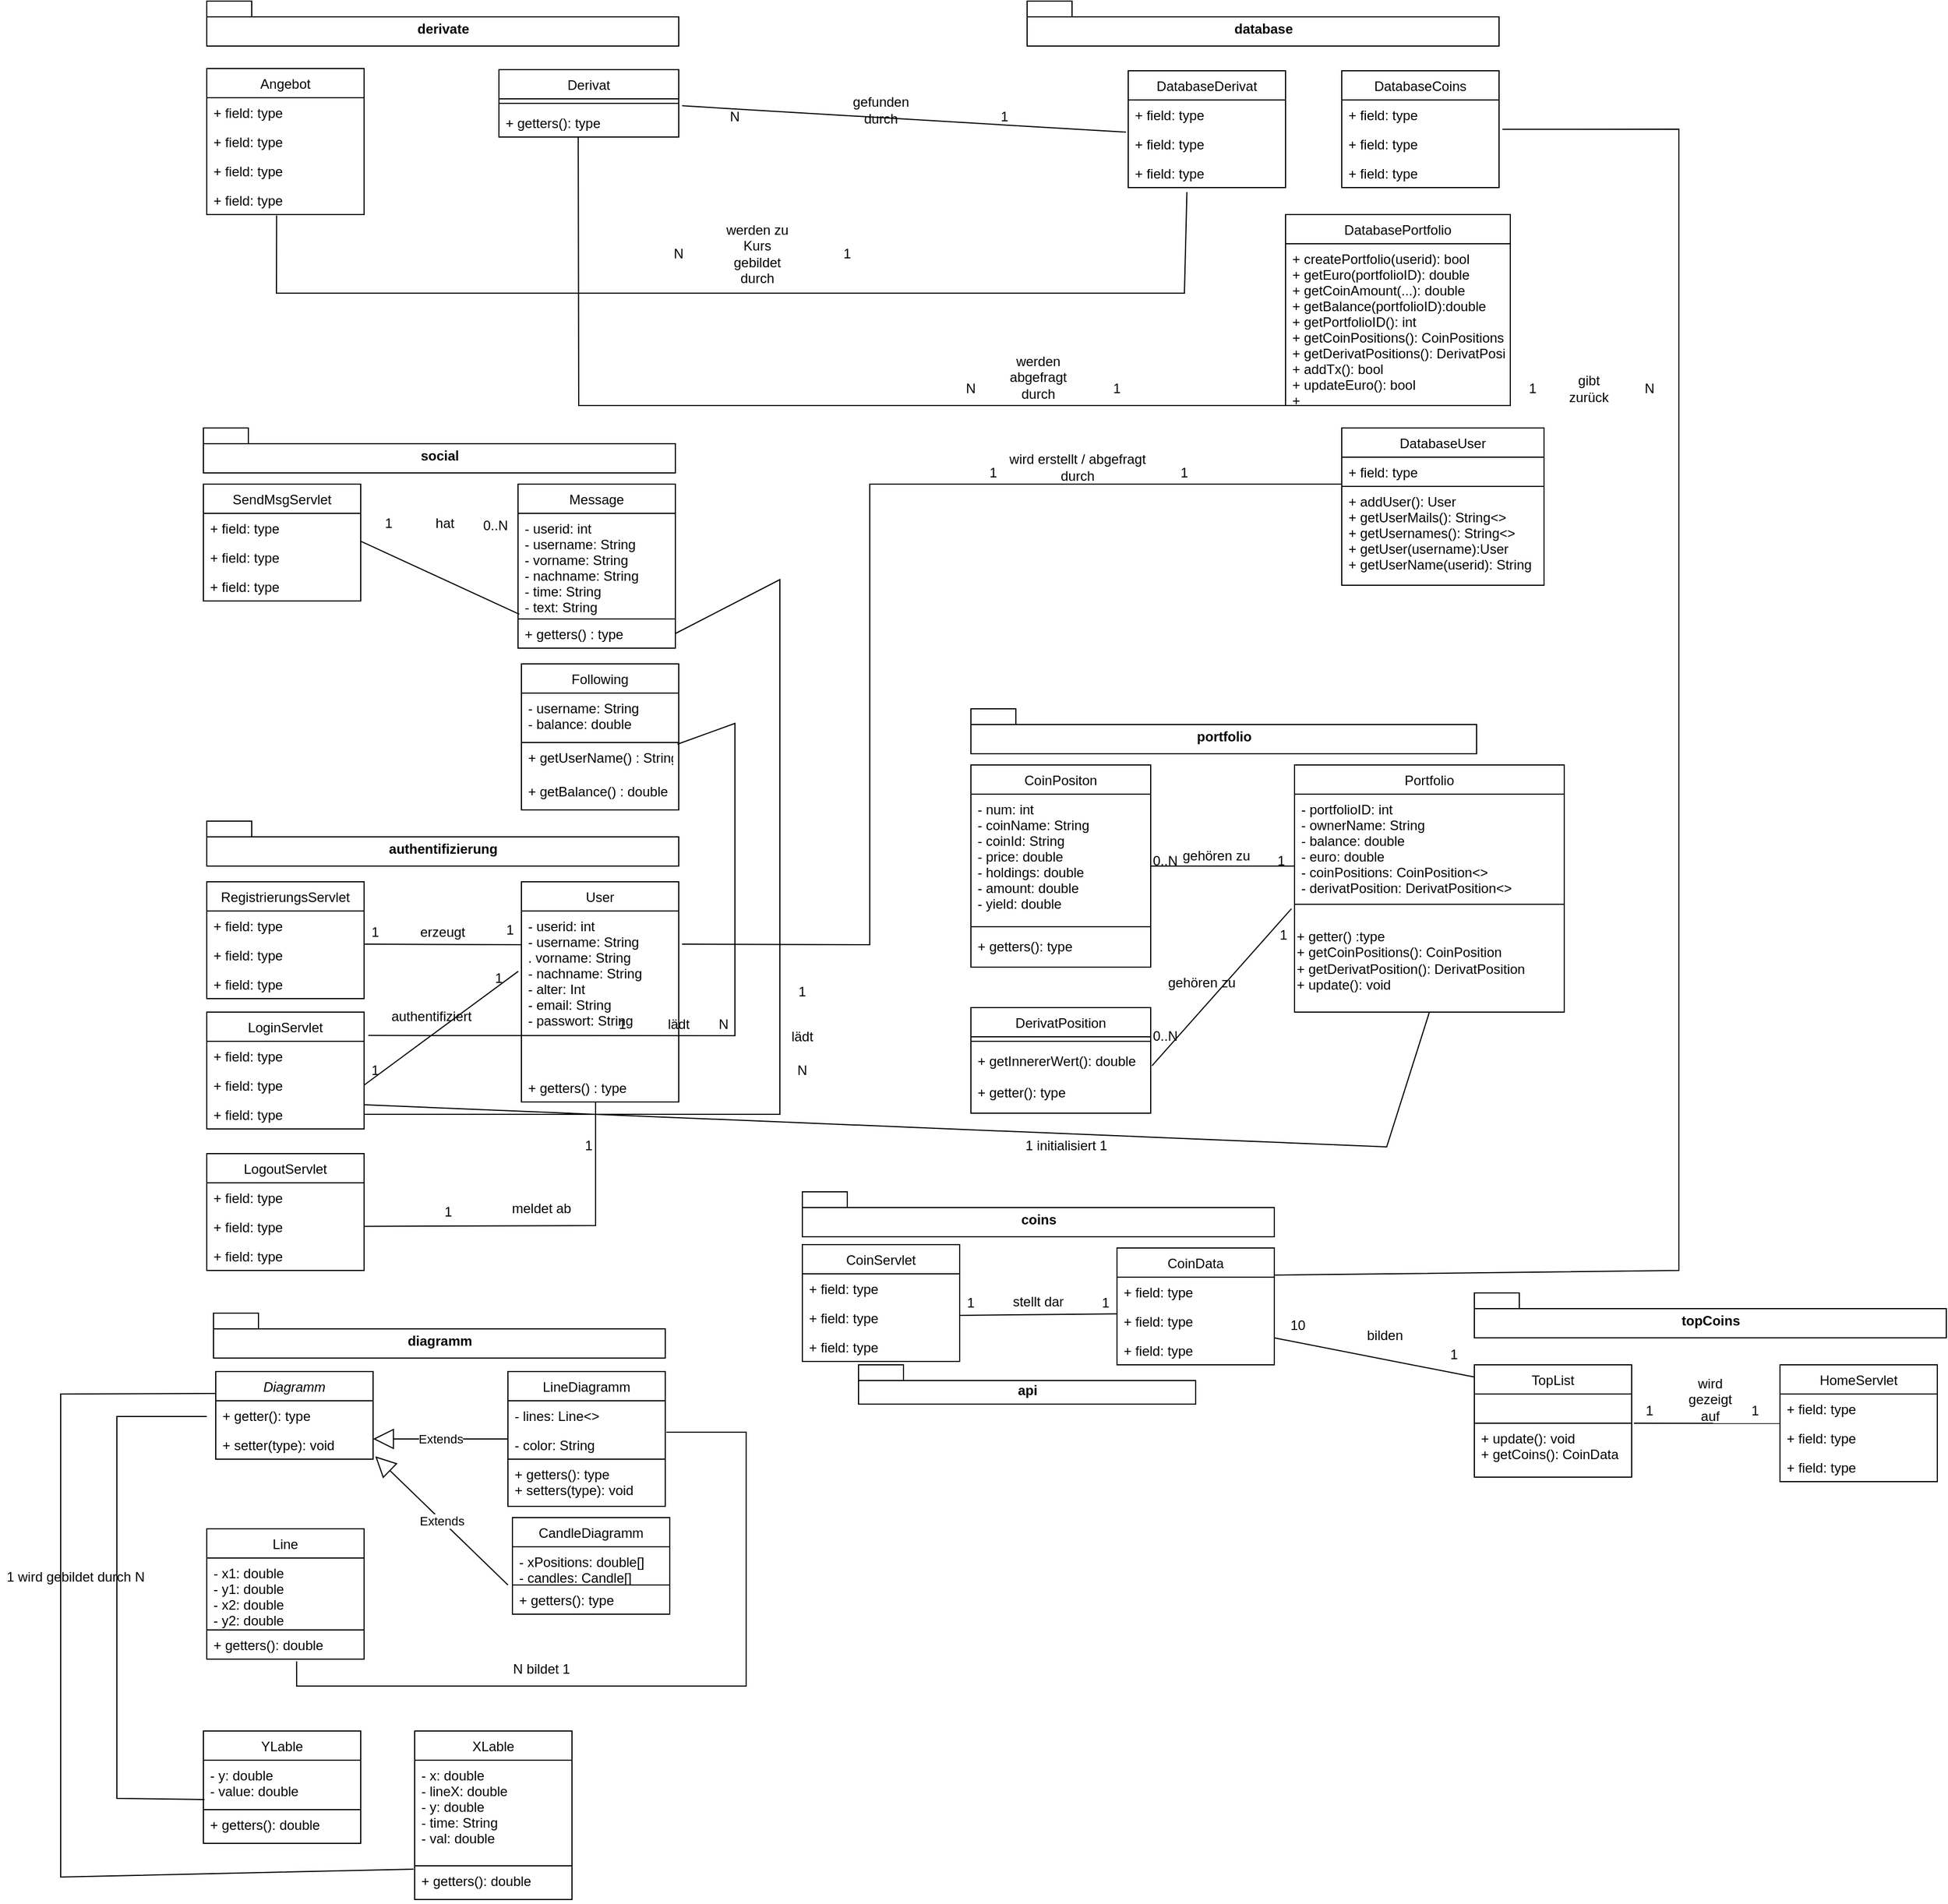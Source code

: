 <mxfile version="17.4.3" type="github">
  <diagram id="C5RBs43oDa-KdzZeNtuy" name="Page-1">
    <mxGraphModel dx="3231" dy="1889" grid="1" gridSize="10" guides="1" tooltips="1" connect="1" arrows="1" fold="1" page="1" pageScale="1" pageWidth="1169" pageHeight="827" math="0" shadow="0">
      <root>
        <mxCell id="WIyWlLk6GJQsqaUBKTNV-0" />
        <mxCell id="WIyWlLk6GJQsqaUBKTNV-1" parent="WIyWlLk6GJQsqaUBKTNV-0" />
        <mxCell id="zkfFHV4jXpPFQw0GAbJ--0" value="CoinPositon" style="swimlane;fontStyle=0;align=center;verticalAlign=top;childLayout=stackLayout;horizontal=1;startSize=26;horizontalStack=0;resizeParent=1;resizeLast=0;collapsible=1;marginBottom=0;rounded=0;shadow=0;strokeWidth=1;" parent="WIyWlLk6GJQsqaUBKTNV-1" vertex="1">
          <mxGeometry x="220" y="120" width="160" height="180" as="geometry">
            <mxRectangle x="230" y="140" width="160" height="26" as="alternateBounds" />
          </mxGeometry>
        </mxCell>
        <mxCell id="zkfFHV4jXpPFQw0GAbJ--2" value="- num: int&#xa;- coinName: String&#xa;- coinId: String&#xa;- price: double&#xa;- holdings: double&#xa;- amount: double&#xa;- yield: double&#xa;" style="text;align=left;verticalAlign=top;spacingLeft=4;spacingRight=4;overflow=hidden;rotatable=0;points=[[0,0.5],[1,0.5]];portConstraint=eastwest;rounded=0;shadow=0;html=0;" parent="zkfFHV4jXpPFQw0GAbJ--0" vertex="1">
          <mxGeometry y="26" width="160" height="114" as="geometry" />
        </mxCell>
        <mxCell id="zkfFHV4jXpPFQw0GAbJ--4" value="" style="line;html=1;strokeWidth=1;align=left;verticalAlign=middle;spacingTop=-1;spacingLeft=3;spacingRight=3;rotatable=0;labelPosition=right;points=[];portConstraint=eastwest;" parent="zkfFHV4jXpPFQw0GAbJ--0" vertex="1">
          <mxGeometry y="140" width="160" height="8" as="geometry" />
        </mxCell>
        <mxCell id="zkfFHV4jXpPFQw0GAbJ--5" value="+ getters(): type" style="text;align=left;verticalAlign=top;spacingLeft=4;spacingRight=4;overflow=hidden;rotatable=0;points=[[0,0.5],[1,0.5]];portConstraint=eastwest;" parent="zkfFHV4jXpPFQw0GAbJ--0" vertex="1">
          <mxGeometry y="148" width="160" height="22" as="geometry" />
        </mxCell>
        <mxCell id="zkfFHV4jXpPFQw0GAbJ--17" value="Portfolio" style="swimlane;fontStyle=0;align=center;verticalAlign=top;childLayout=stackLayout;horizontal=1;startSize=26;horizontalStack=0;resizeParent=1;resizeLast=0;collapsible=1;marginBottom=0;rounded=0;shadow=0;strokeWidth=1;" parent="WIyWlLk6GJQsqaUBKTNV-1" vertex="1">
          <mxGeometry x="508" y="120" width="240" height="220" as="geometry">
            <mxRectangle x="550" y="140" width="160" height="26" as="alternateBounds" />
          </mxGeometry>
        </mxCell>
        <mxCell id="zkfFHV4jXpPFQw0GAbJ--18" value="- portfolioID: int&#xa;- ownerName: String&#xa;- balance: double&#xa;- euro: double&#xa;- coinPositions: CoinPosition&lt;&gt;&#xa;- derivatPosition: DerivatPosition&lt;&gt;" style="text;align=left;verticalAlign=top;spacingLeft=4;spacingRight=4;overflow=hidden;rotatable=0;points=[[0,0.5],[1,0.5]];portConstraint=eastwest;" parent="zkfFHV4jXpPFQw0GAbJ--17" vertex="1">
          <mxGeometry y="26" width="240" height="94" as="geometry" />
        </mxCell>
        <mxCell id="zkfFHV4jXpPFQw0GAbJ--23" value="" style="line;html=1;strokeWidth=1;align=left;verticalAlign=middle;spacingTop=-1;spacingLeft=3;spacingRight=3;rotatable=0;labelPosition=right;points=[];portConstraint=eastwest;" parent="zkfFHV4jXpPFQw0GAbJ--17" vertex="1">
          <mxGeometry y="120" width="240" height="8" as="geometry" />
        </mxCell>
        <mxCell id="riOZHKqeXtfraxiCCozO-272" value="&lt;span style=&quot;&quot;&gt;+ getter() :type&lt;/span&gt;&lt;br style=&quot;padding: 0px; margin: 0px;&quot;&gt;&lt;span style=&quot;&quot;&gt;+ getCoinPositions(): CoinPosition&lt;/span&gt;&lt;br style=&quot;padding: 0px; margin: 0px;&quot;&gt;&lt;span style=&quot;&quot;&gt;+ getDerivatPosition(): DerivatPosition&lt;/span&gt;&lt;br style=&quot;padding: 0px; margin: 0px;&quot;&gt;&lt;span style=&quot;&quot;&gt;+ update(): void&lt;/span&gt;" style="text;html=1;strokeColor=none;fillColor=none;align=left;verticalAlign=middle;whiteSpace=wrap;rounded=0;" vertex="1" parent="zkfFHV4jXpPFQw0GAbJ--17">
          <mxGeometry y="128" width="240" height="92" as="geometry" />
        </mxCell>
        <mxCell id="zkfFHV4jXpPFQw0GAbJ--26" value="" style="endArrow=none;shadow=0;strokeWidth=1;rounded=0;endFill=0;edgeStyle=elbowEdgeStyle;elbow=vertical;strokeColor=default;" parent="WIyWlLk6GJQsqaUBKTNV-1" source="zkfFHV4jXpPFQw0GAbJ--0" target="zkfFHV4jXpPFQw0GAbJ--17" edge="1">
          <mxGeometry x="0.5" y="41" relative="1" as="geometry">
            <mxPoint x="380" y="192" as="sourcePoint" />
            <mxPoint x="540" y="192" as="targetPoint" />
            <mxPoint x="-40" y="32" as="offset" />
          </mxGeometry>
        </mxCell>
        <mxCell id="zkfFHV4jXpPFQw0GAbJ--27" value="0..N" style="resizable=0;align=left;verticalAlign=bottom;labelBackgroundColor=none;fontSize=12;" parent="zkfFHV4jXpPFQw0GAbJ--26" connectable="0" vertex="1">
          <mxGeometry x="-1" relative="1" as="geometry">
            <mxPoint y="4" as="offset" />
          </mxGeometry>
        </mxCell>
        <mxCell id="zkfFHV4jXpPFQw0GAbJ--28" value="1" style="resizable=0;align=right;verticalAlign=bottom;labelBackgroundColor=none;fontSize=12;" parent="zkfFHV4jXpPFQw0GAbJ--26" connectable="0" vertex="1">
          <mxGeometry x="1" relative="1" as="geometry">
            <mxPoint x="-7" y="4" as="offset" />
          </mxGeometry>
        </mxCell>
        <mxCell id="zkfFHV4jXpPFQw0GAbJ--29" value="gehören zu" style="text;html=1;resizable=0;points=[];;align=center;verticalAlign=middle;labelBackgroundColor=none;rounded=0;shadow=0;strokeWidth=1;fontSize=12;" parent="zkfFHV4jXpPFQw0GAbJ--26" vertex="1" connectable="0">
          <mxGeometry x="0.5" y="49" relative="1" as="geometry">
            <mxPoint x="-38" y="40" as="offset" />
          </mxGeometry>
        </mxCell>
        <mxCell id="riOZHKqeXtfraxiCCozO-1" value="DerivatPosition&#xa;" style="swimlane;fontStyle=0;align=center;verticalAlign=top;childLayout=stackLayout;horizontal=1;startSize=26;horizontalStack=0;resizeParent=1;resizeParentMax=0;resizeLast=0;collapsible=1;marginBottom=0;" vertex="1" parent="WIyWlLk6GJQsqaUBKTNV-1">
          <mxGeometry x="220" y="336" width="160" height="94" as="geometry" />
        </mxCell>
        <mxCell id="riOZHKqeXtfraxiCCozO-3" value="" style="line;strokeWidth=1;fillColor=none;align=left;verticalAlign=middle;spacingTop=-1;spacingLeft=3;spacingRight=3;rotatable=0;labelPosition=right;points=[];portConstraint=eastwest;" vertex="1" parent="riOZHKqeXtfraxiCCozO-1">
          <mxGeometry y="26" width="160" height="8" as="geometry" />
        </mxCell>
        <mxCell id="riOZHKqeXtfraxiCCozO-4" value="+ getInnererWert(): double&#xa;&#xa;+ getter(): type" style="text;strokeColor=none;fillColor=none;align=left;verticalAlign=top;spacingLeft=4;spacingRight=4;overflow=hidden;rotatable=0;points=[[0,0.5],[1,0.5]];portConstraint=eastwest;" vertex="1" parent="riOZHKqeXtfraxiCCozO-1">
          <mxGeometry y="34" width="160" height="60" as="geometry" />
        </mxCell>
        <mxCell id="riOZHKqeXtfraxiCCozO-6" value="gehören zu" style="text;html=1;resizable=0;points=[];;align=center;verticalAlign=middle;labelBackgroundColor=none;rounded=0;shadow=0;strokeWidth=1;fontSize=12;" vertex="1" connectable="0" parent="WIyWlLk6GJQsqaUBKTNV-1">
          <mxGeometry x="430" y="310" as="geometry">
            <mxPoint x="-5" y="4" as="offset" />
          </mxGeometry>
        </mxCell>
        <mxCell id="riOZHKqeXtfraxiCCozO-7" value="0..N" style="resizable=0;align=left;verticalAlign=bottom;labelBackgroundColor=none;fontSize=12;" connectable="0" vertex="1" parent="WIyWlLk6GJQsqaUBKTNV-1">
          <mxGeometry x="380" y="370" as="geometry" />
        </mxCell>
        <mxCell id="riOZHKqeXtfraxiCCozO-8" value="1" style="resizable=0;align=right;verticalAlign=bottom;labelBackgroundColor=none;fontSize=12;" connectable="0" vertex="1" parent="WIyWlLk6GJQsqaUBKTNV-1">
          <mxGeometry x="508.003" y="210" as="geometry">
            <mxPoint x="-5" y="70" as="offset" />
          </mxGeometry>
        </mxCell>
        <mxCell id="riOZHKqeXtfraxiCCozO-9" value="" style="endArrow=none;html=1;rounded=0;entryX=-0.017;entryY=-0.013;entryDx=0;entryDy=0;entryPerimeter=0;exitX=1.007;exitY=0.994;exitDx=0;exitDy=0;exitPerimeter=0;" edge="1" parent="WIyWlLk6GJQsqaUBKTNV-1">
          <mxGeometry width="50" height="50" relative="1" as="geometry">
            <mxPoint x="381.12" y="387.844" as="sourcePoint" />
            <mxPoint x="505.28" y="247.948" as="targetPoint" />
          </mxGeometry>
        </mxCell>
        <mxCell id="riOZHKqeXtfraxiCCozO-11" value="Diagramm" style="swimlane;fontStyle=2;childLayout=stackLayout;horizontal=1;startSize=26;fillColor=none;horizontalStack=0;resizeParent=1;resizeParentMax=0;resizeLast=0;collapsible=1;marginBottom=0;" vertex="1" parent="WIyWlLk6GJQsqaUBKTNV-1">
          <mxGeometry x="-452" y="660" width="140" height="78" as="geometry" />
        </mxCell>
        <mxCell id="riOZHKqeXtfraxiCCozO-12" value="+ getter(): type" style="text;strokeColor=none;fillColor=none;align=left;verticalAlign=top;spacingLeft=4;spacingRight=4;overflow=hidden;rotatable=0;points=[[0,0.5],[1,0.5]];portConstraint=eastwest;" vertex="1" parent="riOZHKqeXtfraxiCCozO-11">
          <mxGeometry y="26" width="140" height="26" as="geometry" />
        </mxCell>
        <mxCell id="riOZHKqeXtfraxiCCozO-13" value="+ setter(type): void" style="text;strokeColor=none;fillColor=none;align=left;verticalAlign=top;spacingLeft=4;spacingRight=4;overflow=hidden;rotatable=0;points=[[0,0.5],[1,0.5]];portConstraint=eastwest;" vertex="1" parent="riOZHKqeXtfraxiCCozO-11">
          <mxGeometry y="52" width="140" height="26" as="geometry" />
        </mxCell>
        <mxCell id="riOZHKqeXtfraxiCCozO-15" value="Extends" style="endArrow=block;endSize=16;endFill=0;html=1;rounded=0;strokeColor=default;" edge="1" parent="WIyWlLk6GJQsqaUBKTNV-1">
          <mxGeometry width="160" relative="1" as="geometry">
            <mxPoint x="-192" y="720" as="sourcePoint" />
            <mxPoint x="-312" y="720" as="targetPoint" />
          </mxGeometry>
        </mxCell>
        <mxCell id="riOZHKqeXtfraxiCCozO-16" value="LineDiagramm" style="swimlane;fontStyle=0;childLayout=stackLayout;horizontal=1;startSize=26;fillColor=none;horizontalStack=0;resizeParent=1;resizeParentMax=0;resizeLast=0;collapsible=1;marginBottom=0;" vertex="1" parent="WIyWlLk6GJQsqaUBKTNV-1">
          <mxGeometry x="-192" y="660" width="140" height="120" as="geometry" />
        </mxCell>
        <mxCell id="riOZHKqeXtfraxiCCozO-17" value="- lines: Line&lt;&gt;" style="text;strokeColor=none;fillColor=none;align=left;verticalAlign=top;spacingLeft=4;spacingRight=4;overflow=hidden;rotatable=0;points=[[0,0.5],[1,0.5]];portConstraint=eastwest;" vertex="1" parent="riOZHKqeXtfraxiCCozO-16">
          <mxGeometry y="26" width="140" height="26" as="geometry" />
        </mxCell>
        <mxCell id="riOZHKqeXtfraxiCCozO-18" value="- color: String" style="text;strokeColor=none;fillColor=none;align=left;verticalAlign=top;spacingLeft=4;spacingRight=4;overflow=hidden;rotatable=0;points=[[0,0.5],[1,0.5]];portConstraint=eastwest;" vertex="1" parent="riOZHKqeXtfraxiCCozO-16">
          <mxGeometry y="52" width="140" height="26" as="geometry" />
        </mxCell>
        <mxCell id="riOZHKqeXtfraxiCCozO-19" value="+ getters(): type&#xa;+ setters(type): void" style="text;strokeColor=default;fillColor=none;align=left;verticalAlign=top;spacingLeft=4;spacingRight=4;overflow=hidden;rotatable=0;points=[[0,0.5],[1,0.5]];portConstraint=eastwest;" vertex="1" parent="riOZHKqeXtfraxiCCozO-16">
          <mxGeometry y="78" width="140" height="42" as="geometry" />
        </mxCell>
        <mxCell id="riOZHKqeXtfraxiCCozO-24" value="CandleDiagramm" style="swimlane;fontStyle=0;childLayout=stackLayout;horizontal=1;startSize=26;fillColor=none;horizontalStack=0;resizeParent=1;resizeParentMax=0;resizeLast=0;collapsible=1;marginBottom=0;" vertex="1" parent="WIyWlLk6GJQsqaUBKTNV-1">
          <mxGeometry x="-188" y="790" width="140" height="86" as="geometry" />
        </mxCell>
        <mxCell id="riOZHKqeXtfraxiCCozO-25" value="- xPositions: double[]&#xa;- candles: Candle[]" style="text;strokeColor=none;fillColor=none;align=left;verticalAlign=top;spacingLeft=4;spacingRight=4;overflow=hidden;rotatable=0;points=[[0,0.5],[1,0.5]];portConstraint=eastwest;" vertex="1" parent="riOZHKqeXtfraxiCCozO-24">
          <mxGeometry y="26" width="140" height="34" as="geometry" />
        </mxCell>
        <mxCell id="riOZHKqeXtfraxiCCozO-26" value="+ getters(): type" style="text;strokeColor=default;fillColor=none;align=left;verticalAlign=top;spacingLeft=4;spacingRight=4;overflow=hidden;rotatable=0;points=[[0,0.5],[1,0.5]];portConstraint=eastwest;" vertex="1" parent="riOZHKqeXtfraxiCCozO-24">
          <mxGeometry y="60" width="140" height="26" as="geometry" />
        </mxCell>
        <mxCell id="riOZHKqeXtfraxiCCozO-28" value="Extends" style="endArrow=block;endSize=16;endFill=0;html=1;rounded=0;strokeColor=default;entryX=1.014;entryY=0.904;entryDx=0;entryDy=0;entryPerimeter=0;" edge="1" parent="WIyWlLk6GJQsqaUBKTNV-1" target="riOZHKqeXtfraxiCCozO-13">
          <mxGeometry width="160" relative="1" as="geometry">
            <mxPoint x="-192" y="850" as="sourcePoint" />
            <mxPoint x="-212" y="890" as="targetPoint" />
          </mxGeometry>
        </mxCell>
        <mxCell id="riOZHKqeXtfraxiCCozO-33" value="SendMsgServlet" style="swimlane;fontStyle=0;childLayout=stackLayout;horizontal=1;startSize=26;fillColor=none;horizontalStack=0;resizeParent=1;resizeParentMax=0;resizeLast=0;collapsible=1;marginBottom=0;" vertex="1" parent="WIyWlLk6GJQsqaUBKTNV-1">
          <mxGeometry x="-463" y="-130" width="140" height="104" as="geometry" />
        </mxCell>
        <mxCell id="riOZHKqeXtfraxiCCozO-34" value="+ field: type" style="text;strokeColor=none;fillColor=none;align=left;verticalAlign=top;spacingLeft=4;spacingRight=4;overflow=hidden;rotatable=0;points=[[0,0.5],[1,0.5]];portConstraint=eastwest;" vertex="1" parent="riOZHKqeXtfraxiCCozO-33">
          <mxGeometry y="26" width="140" height="26" as="geometry" />
        </mxCell>
        <mxCell id="riOZHKqeXtfraxiCCozO-35" value="+ field: type" style="text;strokeColor=none;fillColor=none;align=left;verticalAlign=top;spacingLeft=4;spacingRight=4;overflow=hidden;rotatable=0;points=[[0,0.5],[1,0.5]];portConstraint=eastwest;" vertex="1" parent="riOZHKqeXtfraxiCCozO-33">
          <mxGeometry y="52" width="140" height="26" as="geometry" />
        </mxCell>
        <mxCell id="riOZHKqeXtfraxiCCozO-36" value="+ field: type" style="text;strokeColor=none;fillColor=none;align=left;verticalAlign=top;spacingLeft=4;spacingRight=4;overflow=hidden;rotatable=0;points=[[0,0.5],[1,0.5]];portConstraint=eastwest;" vertex="1" parent="riOZHKqeXtfraxiCCozO-33">
          <mxGeometry y="78" width="140" height="26" as="geometry" />
        </mxCell>
        <mxCell id="riOZHKqeXtfraxiCCozO-37" value="Message" style="swimlane;fontStyle=0;childLayout=stackLayout;horizontal=1;startSize=26;fillColor=none;horizontalStack=0;resizeParent=1;resizeParentMax=0;resizeLast=0;collapsible=1;marginBottom=0;" vertex="1" parent="WIyWlLk6GJQsqaUBKTNV-1">
          <mxGeometry x="-183" y="-130" width="140" height="146" as="geometry" />
        </mxCell>
        <mxCell id="riOZHKqeXtfraxiCCozO-38" value="- userid: int &#xa;- username: String&#xa;- vorname: String&#xa;- nachname: String&#xa;- time: String&#xa;- text: String" style="text;strokeColor=default;fillColor=none;align=left;verticalAlign=top;spacingLeft=4;spacingRight=4;overflow=hidden;rotatable=0;points=[[0,0.5],[1,0.5]];portConstraint=eastwest;" vertex="1" parent="riOZHKqeXtfraxiCCozO-37">
          <mxGeometry y="26" width="140" height="94" as="geometry" />
        </mxCell>
        <mxCell id="riOZHKqeXtfraxiCCozO-39" value="+ getters() : type" style="text;strokeColor=none;fillColor=none;align=left;verticalAlign=top;spacingLeft=4;spacingRight=4;overflow=hidden;rotatable=0;points=[[0,0.5],[1,0.5]];portConstraint=eastwest;" vertex="1" parent="riOZHKqeXtfraxiCCozO-37">
          <mxGeometry y="120" width="140" height="26" as="geometry" />
        </mxCell>
        <mxCell id="riOZHKqeXtfraxiCCozO-41" value="" style="endArrow=none;html=1;rounded=0;strokeColor=default;entryX=0.008;entryY=0.955;entryDx=0;entryDy=0;entryPerimeter=0;exitX=1;exitY=0.955;exitDx=0;exitDy=0;exitPerimeter=0;" edge="1" parent="WIyWlLk6GJQsqaUBKTNV-1" source="riOZHKqeXtfraxiCCozO-34" target="riOZHKqeXtfraxiCCozO-38">
          <mxGeometry width="50" height="50" relative="1" as="geometry">
            <mxPoint x="-293" y="-60" as="sourcePoint" />
            <mxPoint x="-243" y="-110" as="targetPoint" />
          </mxGeometry>
        </mxCell>
        <mxCell id="riOZHKqeXtfraxiCCozO-46" value="hat" style="text;html=1;strokeColor=none;fillColor=none;align=center;verticalAlign=middle;whiteSpace=wrap;rounded=0;" vertex="1" parent="WIyWlLk6GJQsqaUBKTNV-1">
          <mxGeometry x="-263" y="-110" width="30" height="30" as="geometry" />
        </mxCell>
        <mxCell id="riOZHKqeXtfraxiCCozO-47" value="1" style="text;html=1;strokeColor=none;fillColor=none;align=center;verticalAlign=middle;whiteSpace=wrap;rounded=0;" vertex="1" parent="WIyWlLk6GJQsqaUBKTNV-1">
          <mxGeometry x="-323" y="-105" width="50" height="20" as="geometry" />
        </mxCell>
        <mxCell id="riOZHKqeXtfraxiCCozO-48" value="0..N" style="text;html=1;strokeColor=none;fillColor=none;align=center;verticalAlign=middle;whiteSpace=wrap;rounded=0;" vertex="1" parent="WIyWlLk6GJQsqaUBKTNV-1">
          <mxGeometry x="-233" y="-108" width="60" height="30" as="geometry" />
        </mxCell>
        <mxCell id="riOZHKqeXtfraxiCCozO-49" value="social&lt;br&gt;" style="shape=folder;fontStyle=1;spacingTop=10;tabWidth=40;tabHeight=14;tabPosition=left;html=1;" vertex="1" parent="WIyWlLk6GJQsqaUBKTNV-1">
          <mxGeometry x="-463" y="-180" width="420" height="40" as="geometry" />
        </mxCell>
        <mxCell id="riOZHKqeXtfraxiCCozO-50" value="topCoins" style="shape=folder;fontStyle=1;spacingTop=10;tabWidth=40;tabHeight=14;tabPosition=left;html=1;" vertex="1" parent="WIyWlLk6GJQsqaUBKTNV-1">
          <mxGeometry x="668" y="590" width="420" height="40" as="geometry" />
        </mxCell>
        <mxCell id="riOZHKqeXtfraxiCCozO-52" value="coins" style="shape=folder;fontStyle=1;spacingTop=10;tabWidth=40;tabHeight=14;tabPosition=left;html=1;" vertex="1" parent="WIyWlLk6GJQsqaUBKTNV-1">
          <mxGeometry x="70" y="500" width="420" height="40" as="geometry" />
        </mxCell>
        <mxCell id="riOZHKqeXtfraxiCCozO-53" value="CoinData" style="swimlane;fontStyle=0;childLayout=stackLayout;horizontal=1;startSize=26;fillColor=none;horizontalStack=0;resizeParent=1;resizeParentMax=0;resizeLast=0;collapsible=1;marginBottom=0;" vertex="1" parent="WIyWlLk6GJQsqaUBKTNV-1">
          <mxGeometry x="350" y="550" width="140" height="104" as="geometry" />
        </mxCell>
        <mxCell id="riOZHKqeXtfraxiCCozO-54" value="+ field: type" style="text;strokeColor=none;fillColor=none;align=left;verticalAlign=top;spacingLeft=4;spacingRight=4;overflow=hidden;rotatable=0;points=[[0,0.5],[1,0.5]];portConstraint=eastwest;" vertex="1" parent="riOZHKqeXtfraxiCCozO-53">
          <mxGeometry y="26" width="140" height="26" as="geometry" />
        </mxCell>
        <mxCell id="riOZHKqeXtfraxiCCozO-55" value="+ field: type" style="text;strokeColor=none;fillColor=none;align=left;verticalAlign=top;spacingLeft=4;spacingRight=4;overflow=hidden;rotatable=0;points=[[0,0.5],[1,0.5]];portConstraint=eastwest;" vertex="1" parent="riOZHKqeXtfraxiCCozO-53">
          <mxGeometry y="52" width="140" height="26" as="geometry" />
        </mxCell>
        <mxCell id="riOZHKqeXtfraxiCCozO-56" value="+ field: type" style="text;strokeColor=none;fillColor=none;align=left;verticalAlign=top;spacingLeft=4;spacingRight=4;overflow=hidden;rotatable=0;points=[[0,0.5],[1,0.5]];portConstraint=eastwest;" vertex="1" parent="riOZHKqeXtfraxiCCozO-53">
          <mxGeometry y="78" width="140" height="26" as="geometry" />
        </mxCell>
        <mxCell id="riOZHKqeXtfraxiCCozO-57" value="TopList" style="swimlane;fontStyle=0;childLayout=stackLayout;horizontal=1;startSize=26;fillColor=none;horizontalStack=0;resizeParent=1;resizeParentMax=0;resizeLast=0;collapsible=1;marginBottom=0;" vertex="1" parent="WIyWlLk6GJQsqaUBKTNV-1">
          <mxGeometry x="668" y="654" width="140" height="100" as="geometry" />
        </mxCell>
        <mxCell id="riOZHKqeXtfraxiCCozO-59" value="" style="text;strokeColor=default;fillColor=none;align=left;verticalAlign=top;spacingLeft=4;spacingRight=4;overflow=hidden;rotatable=0;points=[[0,0.5],[1,0.5]];portConstraint=eastwest;" vertex="1" parent="riOZHKqeXtfraxiCCozO-57">
          <mxGeometry y="26" width="140" height="26" as="geometry" />
        </mxCell>
        <mxCell id="riOZHKqeXtfraxiCCozO-60" value="+ update(): void&#xa;+ getCoins(): CoinData" style="text;strokeColor=none;fillColor=none;align=left;verticalAlign=top;spacingLeft=4;spacingRight=4;overflow=hidden;rotatable=0;points=[[0,0.5],[1,0.5]];portConstraint=eastwest;" vertex="1" parent="riOZHKqeXtfraxiCCozO-57">
          <mxGeometry y="52" width="140" height="48" as="geometry" />
        </mxCell>
        <mxCell id="riOZHKqeXtfraxiCCozO-61" value="portfolio" style="shape=folder;fontStyle=1;spacingTop=10;tabWidth=40;tabHeight=14;tabPosition=left;html=1;" vertex="1" parent="WIyWlLk6GJQsqaUBKTNV-1">
          <mxGeometry x="220" y="70" width="450" height="40" as="geometry" />
        </mxCell>
        <mxCell id="riOZHKqeXtfraxiCCozO-62" value="" style="endArrow=none;html=1;rounded=0;strokeColor=default;exitX=1;exitY=0.077;exitDx=0;exitDy=0;exitPerimeter=0;entryX=0;entryY=0.109;entryDx=0;entryDy=0;entryPerimeter=0;" edge="1" parent="WIyWlLk6GJQsqaUBKTNV-1" source="riOZHKqeXtfraxiCCozO-56" target="riOZHKqeXtfraxiCCozO-57">
          <mxGeometry width="50" height="50" relative="1" as="geometry">
            <mxPoint x="570" y="720" as="sourcePoint" />
            <mxPoint x="660" y="660" as="targetPoint" />
          </mxGeometry>
        </mxCell>
        <mxCell id="riOZHKqeXtfraxiCCozO-63" value="bilden" style="text;html=1;strokeColor=none;fillColor=none;align=center;verticalAlign=middle;whiteSpace=wrap;rounded=0;" vertex="1" parent="WIyWlLk6GJQsqaUBKTNV-1">
          <mxGeometry x="540.5" y="622" width="95" height="12" as="geometry" />
        </mxCell>
        <mxCell id="riOZHKqeXtfraxiCCozO-64" value="1" style="text;html=1;strokeColor=none;fillColor=none;align=center;verticalAlign=middle;whiteSpace=wrap;rounded=0;" vertex="1" parent="WIyWlLk6GJQsqaUBKTNV-1">
          <mxGeometry x="620" y="630" width="60" height="30" as="geometry" />
        </mxCell>
        <mxCell id="riOZHKqeXtfraxiCCozO-65" value="10" style="text;html=1;strokeColor=none;fillColor=none;align=center;verticalAlign=middle;whiteSpace=wrap;rounded=0;" vertex="1" parent="WIyWlLk6GJQsqaUBKTNV-1">
          <mxGeometry x="480.5" y="604" width="60" height="30" as="geometry" />
        </mxCell>
        <mxCell id="riOZHKqeXtfraxiCCozO-66" value="HomeServlet" style="swimlane;fontStyle=0;childLayout=stackLayout;horizontal=1;startSize=26;fillColor=none;horizontalStack=0;resizeParent=1;resizeParentMax=0;resizeLast=0;collapsible=1;marginBottom=0;" vertex="1" parent="WIyWlLk6GJQsqaUBKTNV-1">
          <mxGeometry x="940" y="654" width="140" height="104" as="geometry" />
        </mxCell>
        <mxCell id="riOZHKqeXtfraxiCCozO-67" value="+ field: type" style="text;strokeColor=none;fillColor=none;align=left;verticalAlign=top;spacingLeft=4;spacingRight=4;overflow=hidden;rotatable=0;points=[[0,0.5],[1,0.5]];portConstraint=eastwest;" vertex="1" parent="riOZHKqeXtfraxiCCozO-66">
          <mxGeometry y="26" width="140" height="26" as="geometry" />
        </mxCell>
        <mxCell id="riOZHKqeXtfraxiCCozO-68" value="+ field: type" style="text;strokeColor=none;fillColor=none;align=left;verticalAlign=top;spacingLeft=4;spacingRight=4;overflow=hidden;rotatable=0;points=[[0,0.5],[1,0.5]];portConstraint=eastwest;" vertex="1" parent="riOZHKqeXtfraxiCCozO-66">
          <mxGeometry y="52" width="140" height="26" as="geometry" />
        </mxCell>
        <mxCell id="riOZHKqeXtfraxiCCozO-69" value="+ field: type" style="text;strokeColor=none;fillColor=none;align=left;verticalAlign=top;spacingLeft=4;spacingRight=4;overflow=hidden;rotatable=0;points=[[0,0.5],[1,0.5]];portConstraint=eastwest;" vertex="1" parent="riOZHKqeXtfraxiCCozO-66">
          <mxGeometry y="78" width="140" height="26" as="geometry" />
        </mxCell>
        <mxCell id="riOZHKqeXtfraxiCCozO-70" value="" style="endArrow=none;html=1;rounded=0;strokeColor=default;entryX=0;entryY=0.006;entryDx=0;entryDy=0;entryPerimeter=0;" edge="1" parent="WIyWlLk6GJQsqaUBKTNV-1" target="riOZHKqeXtfraxiCCozO-68">
          <mxGeometry width="50" height="50" relative="1" as="geometry">
            <mxPoint x="810" y="706" as="sourcePoint" />
            <mxPoint x="870" y="690" as="targetPoint" />
          </mxGeometry>
        </mxCell>
        <mxCell id="riOZHKqeXtfraxiCCozO-71" value="1" style="text;html=1;strokeColor=none;fillColor=none;align=center;verticalAlign=middle;whiteSpace=wrap;rounded=0;" vertex="1" parent="WIyWlLk6GJQsqaUBKTNV-1">
          <mxGeometry x="888" y="680" width="60" height="30" as="geometry" />
        </mxCell>
        <mxCell id="riOZHKqeXtfraxiCCozO-72" value="1" style="text;html=1;strokeColor=none;fillColor=none;align=center;verticalAlign=middle;whiteSpace=wrap;rounded=0;" vertex="1" parent="WIyWlLk6GJQsqaUBKTNV-1">
          <mxGeometry x="800" y="680" width="48" height="30" as="geometry" />
        </mxCell>
        <mxCell id="riOZHKqeXtfraxiCCozO-73" value="wird gezeigt auf" style="text;html=1;strokeColor=none;fillColor=none;align=center;verticalAlign=middle;whiteSpace=wrap;rounded=0;" vertex="1" parent="WIyWlLk6GJQsqaUBKTNV-1">
          <mxGeometry x="848" y="670" width="60" height="30" as="geometry" />
        </mxCell>
        <mxCell id="riOZHKqeXtfraxiCCozO-74" value="CoinServlet" style="swimlane;fontStyle=0;childLayout=stackLayout;horizontal=1;startSize=26;fillColor=none;horizontalStack=0;resizeParent=1;resizeParentMax=0;resizeLast=0;collapsible=1;marginBottom=0;" vertex="1" parent="WIyWlLk6GJQsqaUBKTNV-1">
          <mxGeometry x="70" y="547" width="140" height="104" as="geometry" />
        </mxCell>
        <mxCell id="riOZHKqeXtfraxiCCozO-75" value="+ field: type" style="text;strokeColor=none;fillColor=none;align=left;verticalAlign=top;spacingLeft=4;spacingRight=4;overflow=hidden;rotatable=0;points=[[0,0.5],[1,0.5]];portConstraint=eastwest;" vertex="1" parent="riOZHKqeXtfraxiCCozO-74">
          <mxGeometry y="26" width="140" height="26" as="geometry" />
        </mxCell>
        <mxCell id="riOZHKqeXtfraxiCCozO-76" value="+ field: type" style="text;strokeColor=none;fillColor=none;align=left;verticalAlign=top;spacingLeft=4;spacingRight=4;overflow=hidden;rotatable=0;points=[[0,0.5],[1,0.5]];portConstraint=eastwest;" vertex="1" parent="riOZHKqeXtfraxiCCozO-74">
          <mxGeometry y="52" width="140" height="26" as="geometry" />
        </mxCell>
        <mxCell id="riOZHKqeXtfraxiCCozO-77" value="+ field: type" style="text;strokeColor=none;fillColor=none;align=left;verticalAlign=top;spacingLeft=4;spacingRight=4;overflow=hidden;rotatable=0;points=[[0,0.5],[1,0.5]];portConstraint=eastwest;" vertex="1" parent="riOZHKqeXtfraxiCCozO-74">
          <mxGeometry y="78" width="140" height="26" as="geometry" />
        </mxCell>
        <mxCell id="riOZHKqeXtfraxiCCozO-78" value="" style="endArrow=none;html=1;rounded=0;strokeColor=default;entryX=0.004;entryY=0.256;entryDx=0;entryDy=0;entryPerimeter=0;" edge="1" parent="WIyWlLk6GJQsqaUBKTNV-1" target="riOZHKqeXtfraxiCCozO-55">
          <mxGeometry width="50" height="50" relative="1" as="geometry">
            <mxPoint x="210" y="610" as="sourcePoint" />
            <mxPoint x="290" y="580" as="targetPoint" />
          </mxGeometry>
        </mxCell>
        <mxCell id="riOZHKqeXtfraxiCCozO-79" value="1" style="text;html=1;strokeColor=none;fillColor=none;align=center;verticalAlign=middle;whiteSpace=wrap;rounded=0;" vertex="1" parent="WIyWlLk6GJQsqaUBKTNV-1">
          <mxGeometry x="190" y="584" width="60" height="30" as="geometry" />
        </mxCell>
        <mxCell id="riOZHKqeXtfraxiCCozO-80" value="1" style="text;html=1;strokeColor=none;fillColor=none;align=center;verticalAlign=middle;whiteSpace=wrap;rounded=0;" vertex="1" parent="WIyWlLk6GJQsqaUBKTNV-1">
          <mxGeometry x="310" y="583" width="60" height="31" as="geometry" />
        </mxCell>
        <mxCell id="riOZHKqeXtfraxiCCozO-81" value="stellt dar" style="text;html=1;strokeColor=none;fillColor=none;align=center;verticalAlign=middle;whiteSpace=wrap;rounded=0;" vertex="1" parent="WIyWlLk6GJQsqaUBKTNV-1">
          <mxGeometry x="250" y="583" width="60" height="30" as="geometry" />
        </mxCell>
        <mxCell id="riOZHKqeXtfraxiCCozO-169" value="authentifizierung" style="shape=folder;fontStyle=1;spacingTop=10;tabWidth=40;tabHeight=14;tabPosition=left;html=1;" vertex="1" parent="WIyWlLk6GJQsqaUBKTNV-1">
          <mxGeometry x="-460" y="170" width="420" height="40" as="geometry" />
        </mxCell>
        <mxCell id="riOZHKqeXtfraxiCCozO-170" value="RegistrierungsServlet" style="swimlane;fontStyle=0;childLayout=stackLayout;horizontal=1;startSize=26;fillColor=none;horizontalStack=0;resizeParent=1;resizeParentMax=0;resizeLast=0;collapsible=1;marginBottom=0;" vertex="1" parent="WIyWlLk6GJQsqaUBKTNV-1">
          <mxGeometry x="-460" y="224" width="140" height="104" as="geometry" />
        </mxCell>
        <mxCell id="riOZHKqeXtfraxiCCozO-171" value="+ field: type" style="text;strokeColor=none;fillColor=none;align=left;verticalAlign=top;spacingLeft=4;spacingRight=4;overflow=hidden;rotatable=0;points=[[0,0.5],[1,0.5]];portConstraint=eastwest;" vertex="1" parent="riOZHKqeXtfraxiCCozO-170">
          <mxGeometry y="26" width="140" height="26" as="geometry" />
        </mxCell>
        <mxCell id="riOZHKqeXtfraxiCCozO-172" value="+ field: type" style="text;strokeColor=none;fillColor=none;align=left;verticalAlign=top;spacingLeft=4;spacingRight=4;overflow=hidden;rotatable=0;points=[[0,0.5],[1,0.5]];portConstraint=eastwest;" vertex="1" parent="riOZHKqeXtfraxiCCozO-170">
          <mxGeometry y="52" width="140" height="26" as="geometry" />
        </mxCell>
        <mxCell id="riOZHKqeXtfraxiCCozO-173" value="+ field: type" style="text;strokeColor=none;fillColor=none;align=left;verticalAlign=top;spacingLeft=4;spacingRight=4;overflow=hidden;rotatable=0;points=[[0,0.5],[1,0.5]];portConstraint=eastwest;" vertex="1" parent="riOZHKqeXtfraxiCCozO-170">
          <mxGeometry y="78" width="140" height="26" as="geometry" />
        </mxCell>
        <mxCell id="riOZHKqeXtfraxiCCozO-174" value="User" style="swimlane;fontStyle=0;childLayout=stackLayout;horizontal=1;startSize=26;fillColor=none;horizontalStack=0;resizeParent=1;resizeParentMax=0;resizeLast=0;collapsible=1;marginBottom=0;" vertex="1" parent="WIyWlLk6GJQsqaUBKTNV-1">
          <mxGeometry x="-180" y="224" width="140" height="196" as="geometry" />
        </mxCell>
        <mxCell id="riOZHKqeXtfraxiCCozO-175" value="- userid: int&#xa;- username: String&#xa;. vorname: String&#xa;- nachname: String&#xa;- alter: Int&#xa;- email: String&#xa;- passwort: String" style="text;strokeColor=none;fillColor=none;align=left;verticalAlign=top;spacingLeft=4;spacingRight=4;overflow=hidden;rotatable=0;points=[[0,0.5],[1,0.5]];portConstraint=eastwest;" vertex="1" parent="riOZHKqeXtfraxiCCozO-174">
          <mxGeometry y="26" width="140" height="144" as="geometry" />
        </mxCell>
        <mxCell id="riOZHKqeXtfraxiCCozO-291" value="+ getters() : type" style="text;strokeColor=none;fillColor=none;align=left;verticalAlign=top;spacingLeft=4;spacingRight=4;overflow=hidden;rotatable=0;points=[[0,0.5],[1,0.5]];portConstraint=eastwest;" vertex="1" parent="riOZHKqeXtfraxiCCozO-174">
          <mxGeometry y="170" width="140" height="26" as="geometry" />
        </mxCell>
        <mxCell id="riOZHKqeXtfraxiCCozO-178" value="" style="endArrow=none;html=1;rounded=0;strokeColor=default;exitX=1.004;exitY=0.135;exitDx=0;exitDy=0;exitPerimeter=0;" edge="1" parent="WIyWlLk6GJQsqaUBKTNV-1" source="riOZHKqeXtfraxiCCozO-172">
          <mxGeometry width="50" height="50" relative="1" as="geometry">
            <mxPoint x="-280" y="320" as="sourcePoint" />
            <mxPoint x="-180" y="280" as="targetPoint" />
          </mxGeometry>
        </mxCell>
        <mxCell id="riOZHKqeXtfraxiCCozO-179" value="erzeugt" style="text;html=1;strokeColor=none;fillColor=none;align=center;verticalAlign=middle;whiteSpace=wrap;rounded=0;" vertex="1" parent="WIyWlLk6GJQsqaUBKTNV-1">
          <mxGeometry x="-280" y="254" width="60" height="30" as="geometry" />
        </mxCell>
        <mxCell id="riOZHKqeXtfraxiCCozO-180" value="1" style="text;html=1;strokeColor=none;fillColor=none;align=center;verticalAlign=middle;whiteSpace=wrap;rounded=0;" vertex="1" parent="WIyWlLk6GJQsqaUBKTNV-1">
          <mxGeometry x="-340" y="261" width="60" height="16" as="geometry" />
        </mxCell>
        <mxCell id="riOZHKqeXtfraxiCCozO-183" value="1" style="text;html=1;strokeColor=none;fillColor=none;align=center;verticalAlign=middle;whiteSpace=wrap;rounded=0;" vertex="1" parent="WIyWlLk6GJQsqaUBKTNV-1">
          <mxGeometry x="-220" y="254" width="60" height="26" as="geometry" />
        </mxCell>
        <mxCell id="riOZHKqeXtfraxiCCozO-184" value="LoginServlet" style="swimlane;fontStyle=0;childLayout=stackLayout;horizontal=1;startSize=26;fillColor=none;horizontalStack=0;resizeParent=1;resizeParentMax=0;resizeLast=0;collapsible=1;marginBottom=0;" vertex="1" parent="WIyWlLk6GJQsqaUBKTNV-1">
          <mxGeometry x="-460" y="340" width="140" height="104" as="geometry" />
        </mxCell>
        <mxCell id="riOZHKqeXtfraxiCCozO-185" value="+ field: type" style="text;strokeColor=none;fillColor=none;align=left;verticalAlign=top;spacingLeft=4;spacingRight=4;overflow=hidden;rotatable=0;points=[[0,0.5],[1,0.5]];portConstraint=eastwest;" vertex="1" parent="riOZHKqeXtfraxiCCozO-184">
          <mxGeometry y="26" width="140" height="26" as="geometry" />
        </mxCell>
        <mxCell id="riOZHKqeXtfraxiCCozO-186" value="+ field: type" style="text;strokeColor=none;fillColor=none;align=left;verticalAlign=top;spacingLeft=4;spacingRight=4;overflow=hidden;rotatable=0;points=[[0,0.5],[1,0.5]];portConstraint=eastwest;" vertex="1" parent="riOZHKqeXtfraxiCCozO-184">
          <mxGeometry y="52" width="140" height="26" as="geometry" />
        </mxCell>
        <mxCell id="riOZHKqeXtfraxiCCozO-187" value="+ field: type" style="text;strokeColor=none;fillColor=none;align=left;verticalAlign=top;spacingLeft=4;spacingRight=4;overflow=hidden;rotatable=0;points=[[0,0.5],[1,0.5]];portConstraint=eastwest;" vertex="1" parent="riOZHKqeXtfraxiCCozO-184">
          <mxGeometry y="78" width="140" height="26" as="geometry" />
        </mxCell>
        <mxCell id="riOZHKqeXtfraxiCCozO-190" value="" style="endArrow=none;html=1;rounded=0;strokeColor=default;entryX=-0.02;entryY=1.064;entryDx=0;entryDy=0;entryPerimeter=0;exitX=1;exitY=0.5;exitDx=0;exitDy=0;" edge="1" parent="WIyWlLk6GJQsqaUBKTNV-1" source="riOZHKqeXtfraxiCCozO-186">
          <mxGeometry width="50" height="50" relative="1" as="geometry">
            <mxPoint x="-250" y="430" as="sourcePoint" />
            <mxPoint x="-182.8" y="303.664" as="targetPoint" />
          </mxGeometry>
        </mxCell>
        <mxCell id="riOZHKqeXtfraxiCCozO-191" value="authentifiziert" style="text;html=1;strokeColor=none;fillColor=none;align=center;verticalAlign=middle;whiteSpace=wrap;rounded=0;" vertex="1" parent="WIyWlLk6GJQsqaUBKTNV-1">
          <mxGeometry x="-290" y="328" width="60" height="32" as="geometry" />
        </mxCell>
        <mxCell id="riOZHKqeXtfraxiCCozO-192" value="1" style="text;html=1;strokeColor=none;fillColor=none;align=center;verticalAlign=middle;whiteSpace=wrap;rounded=0;" vertex="1" parent="WIyWlLk6GJQsqaUBKTNV-1">
          <mxGeometry x="-340" y="377" width="60" height="30" as="geometry" />
        </mxCell>
        <mxCell id="riOZHKqeXtfraxiCCozO-193" value="1" style="text;html=1;strokeColor=none;fillColor=none;align=center;verticalAlign=middle;whiteSpace=wrap;rounded=0;" vertex="1" parent="WIyWlLk6GJQsqaUBKTNV-1">
          <mxGeometry x="-230" y="295" width="60" height="30" as="geometry" />
        </mxCell>
        <mxCell id="riOZHKqeXtfraxiCCozO-194" value="" style="endArrow=none;html=1;rounded=0;strokeColor=default;exitX=1;exitY=0.5;exitDx=0;exitDy=0;entryX=1;entryY=0.5;entryDx=0;entryDy=0;" edge="1" parent="WIyWlLk6GJQsqaUBKTNV-1" source="riOZHKqeXtfraxiCCozO-39" target="riOZHKqeXtfraxiCCozO-187">
          <mxGeometry width="50" height="50" relative="1" as="geometry">
            <mxPoint x="50" y="160" as="sourcePoint" />
            <mxPoint x="30" y="340" as="targetPoint" />
            <Array as="points">
              <mxPoint x="50" y="-45" />
              <mxPoint x="50" y="431" />
            </Array>
          </mxGeometry>
        </mxCell>
        <mxCell id="riOZHKqeXtfraxiCCozO-195" value="lädt" style="text;html=1;strokeColor=none;fillColor=none;align=center;verticalAlign=middle;whiteSpace=wrap;rounded=0;" vertex="1" parent="WIyWlLk6GJQsqaUBKTNV-1">
          <mxGeometry x="40" y="347" width="60" height="30" as="geometry" />
        </mxCell>
        <mxCell id="riOZHKqeXtfraxiCCozO-196" value="1" style="text;html=1;strokeColor=none;fillColor=none;align=center;verticalAlign=middle;whiteSpace=wrap;rounded=0;" vertex="1" parent="WIyWlLk6GJQsqaUBKTNV-1">
          <mxGeometry x="40" y="307" width="60" height="30" as="geometry" />
        </mxCell>
        <mxCell id="riOZHKqeXtfraxiCCozO-197" value="N" style="text;html=1;strokeColor=none;fillColor=none;align=center;verticalAlign=middle;whiteSpace=wrap;rounded=0;" vertex="1" parent="WIyWlLk6GJQsqaUBKTNV-1">
          <mxGeometry x="40" y="377" width="60" height="30" as="geometry" />
        </mxCell>
        <mxCell id="riOZHKqeXtfraxiCCozO-198" value="Following" style="swimlane;fontStyle=0;childLayout=stackLayout;horizontal=1;startSize=26;fillColor=none;horizontalStack=0;resizeParent=1;resizeParentMax=0;resizeLast=0;collapsible=1;marginBottom=0;" vertex="1" parent="WIyWlLk6GJQsqaUBKTNV-1">
          <mxGeometry x="-180" y="30" width="140" height="130" as="geometry" />
        </mxCell>
        <mxCell id="riOZHKqeXtfraxiCCozO-199" value="- username: String&#xa;- balance: double" style="text;strokeColor=default;fillColor=none;align=left;verticalAlign=top;spacingLeft=4;spacingRight=4;overflow=hidden;rotatable=0;points=[[0,0.5],[1,0.5]];portConstraint=eastwest;" vertex="1" parent="riOZHKqeXtfraxiCCozO-198">
          <mxGeometry y="26" width="140" height="44" as="geometry" />
        </mxCell>
        <mxCell id="riOZHKqeXtfraxiCCozO-200" value="+ getUserName() : String" style="text;strokeColor=none;fillColor=none;align=left;verticalAlign=top;spacingLeft=4;spacingRight=4;overflow=hidden;rotatable=0;points=[[0,0.5],[1,0.5]];portConstraint=eastwest;" vertex="1" parent="riOZHKqeXtfraxiCCozO-198">
          <mxGeometry y="70" width="140" height="30" as="geometry" />
        </mxCell>
        <mxCell id="riOZHKqeXtfraxiCCozO-201" value="+ getBalance() : double" style="text;strokeColor=none;fillColor=none;align=left;verticalAlign=top;spacingLeft=4;spacingRight=4;overflow=hidden;rotatable=0;points=[[0,0.5],[1,0.5]];portConstraint=eastwest;" vertex="1" parent="riOZHKqeXtfraxiCCozO-198">
          <mxGeometry y="100" width="140" height="30" as="geometry" />
        </mxCell>
        <mxCell id="riOZHKqeXtfraxiCCozO-202" value="" style="endArrow=none;html=1;rounded=0;strokeColor=default;exitX=0.992;exitY=0.051;exitDx=0;exitDy=0;exitPerimeter=0;entryX=1.027;entryY=0.2;entryDx=0;entryDy=0;entryPerimeter=0;" edge="1" parent="WIyWlLk6GJQsqaUBKTNV-1" source="riOZHKqeXtfraxiCCozO-200" target="riOZHKqeXtfraxiCCozO-184">
          <mxGeometry width="50" height="50" relative="1" as="geometry">
            <mxPoint x="-40" y="110" as="sourcePoint" />
            <mxPoint x="10" y="290" as="targetPoint" />
            <Array as="points">
              <mxPoint x="10" y="83" />
              <mxPoint x="10" y="361" />
            </Array>
          </mxGeometry>
        </mxCell>
        <mxCell id="riOZHKqeXtfraxiCCozO-203" value="lädt" style="text;html=1;strokeColor=none;fillColor=none;align=center;verticalAlign=middle;whiteSpace=wrap;rounded=0;" vertex="1" parent="WIyWlLk6GJQsqaUBKTNV-1">
          <mxGeometry x="-70" y="336" width="60" height="30" as="geometry" />
        </mxCell>
        <mxCell id="riOZHKqeXtfraxiCCozO-204" value="1" style="text;html=1;strokeColor=none;fillColor=none;align=center;verticalAlign=middle;whiteSpace=wrap;rounded=0;" vertex="1" parent="WIyWlLk6GJQsqaUBKTNV-1">
          <mxGeometry x="-120" y="336" width="60" height="30" as="geometry" />
        </mxCell>
        <mxCell id="riOZHKqeXtfraxiCCozO-205" value="N" style="text;html=1;strokeColor=none;fillColor=none;align=center;verticalAlign=middle;whiteSpace=wrap;rounded=0;" vertex="1" parent="WIyWlLk6GJQsqaUBKTNV-1">
          <mxGeometry x="-30" y="336" width="60" height="30" as="geometry" />
        </mxCell>
        <mxCell id="riOZHKqeXtfraxiCCozO-206" value="LogoutServlet" style="swimlane;fontStyle=0;childLayout=stackLayout;horizontal=1;startSize=26;fillColor=none;horizontalStack=0;resizeParent=1;resizeParentMax=0;resizeLast=0;collapsible=1;marginBottom=0;" vertex="1" parent="WIyWlLk6GJQsqaUBKTNV-1">
          <mxGeometry x="-460" y="466" width="140" height="104" as="geometry" />
        </mxCell>
        <mxCell id="riOZHKqeXtfraxiCCozO-207" value="+ field: type" style="text;strokeColor=none;fillColor=none;align=left;verticalAlign=top;spacingLeft=4;spacingRight=4;overflow=hidden;rotatable=0;points=[[0,0.5],[1,0.5]];portConstraint=eastwest;" vertex="1" parent="riOZHKqeXtfraxiCCozO-206">
          <mxGeometry y="26" width="140" height="26" as="geometry" />
        </mxCell>
        <mxCell id="riOZHKqeXtfraxiCCozO-208" value="+ field: type" style="text;strokeColor=none;fillColor=none;align=left;verticalAlign=top;spacingLeft=4;spacingRight=4;overflow=hidden;rotatable=0;points=[[0,0.5],[1,0.5]];portConstraint=eastwest;" vertex="1" parent="riOZHKqeXtfraxiCCozO-206">
          <mxGeometry y="52" width="140" height="26" as="geometry" />
        </mxCell>
        <mxCell id="riOZHKqeXtfraxiCCozO-209" value="+ field: type" style="text;strokeColor=none;fillColor=none;align=left;verticalAlign=top;spacingLeft=4;spacingRight=4;overflow=hidden;rotatable=0;points=[[0,0.5],[1,0.5]];portConstraint=eastwest;" vertex="1" parent="riOZHKqeXtfraxiCCozO-206">
          <mxGeometry y="78" width="140" height="26" as="geometry" />
        </mxCell>
        <mxCell id="riOZHKqeXtfraxiCCozO-210" value="" style="endArrow=none;html=1;rounded=0;strokeColor=default;" edge="1" parent="WIyWlLk6GJQsqaUBKTNV-1" source="riOZHKqeXtfraxiCCozO-208">
          <mxGeometry width="50" height="50" relative="1" as="geometry">
            <mxPoint x="-290" y="560" as="sourcePoint" />
            <mxPoint x="-114" y="420" as="targetPoint" />
            <Array as="points">
              <mxPoint x="-114" y="530" />
            </Array>
          </mxGeometry>
        </mxCell>
        <mxCell id="riOZHKqeXtfraxiCCozO-211" value="1" style="text;html=1;strokeColor=none;fillColor=none;align=center;verticalAlign=middle;whiteSpace=wrap;rounded=0;" vertex="1" parent="WIyWlLk6GJQsqaUBKTNV-1">
          <mxGeometry x="-275" y="503" width="60" height="30" as="geometry" />
        </mxCell>
        <mxCell id="riOZHKqeXtfraxiCCozO-212" value="1" style="text;html=1;strokeColor=none;fillColor=none;align=center;verticalAlign=middle;whiteSpace=wrap;rounded=0;" vertex="1" parent="WIyWlLk6GJQsqaUBKTNV-1">
          <mxGeometry x="-150" y="444" width="60" height="30" as="geometry" />
        </mxCell>
        <mxCell id="riOZHKqeXtfraxiCCozO-213" value="meldet ab" style="text;html=1;strokeColor=none;fillColor=none;align=center;verticalAlign=middle;whiteSpace=wrap;rounded=0;" vertex="1" parent="WIyWlLk6GJQsqaUBKTNV-1">
          <mxGeometry x="-192" y="500" width="60" height="30" as="geometry" />
        </mxCell>
        <mxCell id="riOZHKqeXtfraxiCCozO-214" value="" style="endArrow=none;html=1;rounded=0;strokeColor=default;exitX=1.004;exitY=0.173;exitDx=0;exitDy=0;exitPerimeter=0;entryX=0.5;entryY=1;entryDx=0;entryDy=0;" edge="1" parent="WIyWlLk6GJQsqaUBKTNV-1" source="riOZHKqeXtfraxiCCozO-187" target="zkfFHV4jXpPFQw0GAbJ--17">
          <mxGeometry width="50" height="50" relative="1" as="geometry">
            <mxPoint x="-250" y="450" as="sourcePoint" />
            <mxPoint x="588.133" y="278" as="targetPoint" />
            <Array as="points">
              <mxPoint x="590" y="460" />
            </Array>
          </mxGeometry>
        </mxCell>
        <mxCell id="riOZHKqeXtfraxiCCozO-215" value="1 initialisiert 1" style="text;html=1;strokeColor=none;fillColor=none;align=center;verticalAlign=middle;whiteSpace=wrap;rounded=0;" vertex="1" parent="WIyWlLk6GJQsqaUBKTNV-1">
          <mxGeometry x="250" y="444" width="110" height="30" as="geometry" />
        </mxCell>
        <mxCell id="riOZHKqeXtfraxiCCozO-217" value="diagramm" style="shape=folder;fontStyle=1;spacingTop=10;tabWidth=40;tabHeight=14;tabPosition=left;html=1;" vertex="1" parent="WIyWlLk6GJQsqaUBKTNV-1">
          <mxGeometry x="-454" y="608" width="402" height="40" as="geometry" />
        </mxCell>
        <mxCell id="riOZHKqeXtfraxiCCozO-218" value="derivate" style="shape=folder;fontStyle=1;spacingTop=10;tabWidth=40;tabHeight=14;tabPosition=left;html=1;" vertex="1" parent="WIyWlLk6GJQsqaUBKTNV-1">
          <mxGeometry x="-460" y="-560" width="420" height="40" as="geometry" />
        </mxCell>
        <mxCell id="riOZHKqeXtfraxiCCozO-219" value="Angebot" style="swimlane;fontStyle=0;childLayout=stackLayout;horizontal=1;startSize=26;fillColor=none;horizontalStack=0;resizeParent=1;resizeParentMax=0;resizeLast=0;collapsible=1;marginBottom=0;" vertex="1" parent="WIyWlLk6GJQsqaUBKTNV-1">
          <mxGeometry x="-460" y="-500" width="140" height="130" as="geometry" />
        </mxCell>
        <mxCell id="riOZHKqeXtfraxiCCozO-220" value="+ field: type" style="text;strokeColor=none;fillColor=none;align=left;verticalAlign=top;spacingLeft=4;spacingRight=4;overflow=hidden;rotatable=0;points=[[0,0.5],[1,0.5]];portConstraint=eastwest;" vertex="1" parent="riOZHKqeXtfraxiCCozO-219">
          <mxGeometry y="26" width="140" height="26" as="geometry" />
        </mxCell>
        <mxCell id="riOZHKqeXtfraxiCCozO-221" value="+ field: type" style="text;strokeColor=none;fillColor=none;align=left;verticalAlign=top;spacingLeft=4;spacingRight=4;overflow=hidden;rotatable=0;points=[[0,0.5],[1,0.5]];portConstraint=eastwest;" vertex="1" parent="riOZHKqeXtfraxiCCozO-219">
          <mxGeometry y="52" width="140" height="26" as="geometry" />
        </mxCell>
        <mxCell id="riOZHKqeXtfraxiCCozO-223" value="+ field: type" style="text;strokeColor=none;fillColor=none;align=left;verticalAlign=top;spacingLeft=4;spacingRight=4;overflow=hidden;rotatable=0;points=[[0,0.5],[1,0.5]];portConstraint=eastwest;" vertex="1" parent="riOZHKqeXtfraxiCCozO-219">
          <mxGeometry y="78" width="140" height="26" as="geometry" />
        </mxCell>
        <mxCell id="riOZHKqeXtfraxiCCozO-222" value="+ field: type" style="text;strokeColor=none;fillColor=none;align=left;verticalAlign=top;spacingLeft=4;spacingRight=4;overflow=hidden;rotatable=0;points=[[0,0.5],[1,0.5]];portConstraint=eastwest;" vertex="1" parent="riOZHKqeXtfraxiCCozO-219">
          <mxGeometry y="104" width="140" height="26" as="geometry" />
        </mxCell>
        <mxCell id="riOZHKqeXtfraxiCCozO-228" value="Derivat" style="swimlane;fontStyle=0;align=center;verticalAlign=top;childLayout=stackLayout;horizontal=1;startSize=26;horizontalStack=0;resizeParent=1;resizeParentMax=0;resizeLast=0;collapsible=1;marginBottom=0;" vertex="1" parent="WIyWlLk6GJQsqaUBKTNV-1">
          <mxGeometry x="-200" y="-499" width="160" height="60" as="geometry" />
        </mxCell>
        <mxCell id="riOZHKqeXtfraxiCCozO-230" value="" style="line;strokeWidth=1;fillColor=none;align=left;verticalAlign=middle;spacingTop=-1;spacingLeft=3;spacingRight=3;rotatable=0;labelPosition=right;points=[];portConstraint=eastwest;" vertex="1" parent="riOZHKqeXtfraxiCCozO-228">
          <mxGeometry y="26" width="160" height="8" as="geometry" />
        </mxCell>
        <mxCell id="riOZHKqeXtfraxiCCozO-231" value="+ getters(): type" style="text;strokeColor=none;fillColor=none;align=left;verticalAlign=top;spacingLeft=4;spacingRight=4;overflow=hidden;rotatable=0;points=[[0,0.5],[1,0.5]];portConstraint=eastwest;" vertex="1" parent="riOZHKqeXtfraxiCCozO-228">
          <mxGeometry y="34" width="160" height="26" as="geometry" />
        </mxCell>
        <mxCell id="riOZHKqeXtfraxiCCozO-233" value="database" style="shape=folder;fontStyle=1;spacingTop=10;tabWidth=40;tabHeight=14;tabPosition=left;html=1;" vertex="1" parent="WIyWlLk6GJQsqaUBKTNV-1">
          <mxGeometry x="270" y="-560" width="420" height="40" as="geometry" />
        </mxCell>
        <mxCell id="riOZHKqeXtfraxiCCozO-234" value="DatabaseCoins" style="swimlane;fontStyle=0;childLayout=stackLayout;horizontal=1;startSize=26;fillColor=none;horizontalStack=0;resizeParent=1;resizeParentMax=0;resizeLast=0;collapsible=1;marginBottom=0;" vertex="1" parent="WIyWlLk6GJQsqaUBKTNV-1">
          <mxGeometry x="550" y="-498" width="140" height="104" as="geometry" />
        </mxCell>
        <mxCell id="riOZHKqeXtfraxiCCozO-235" value="+ field: type" style="text;strokeColor=none;fillColor=none;align=left;verticalAlign=top;spacingLeft=4;spacingRight=4;overflow=hidden;rotatable=0;points=[[0,0.5],[1,0.5]];portConstraint=eastwest;" vertex="1" parent="riOZHKqeXtfraxiCCozO-234">
          <mxGeometry y="26" width="140" height="26" as="geometry" />
        </mxCell>
        <mxCell id="riOZHKqeXtfraxiCCozO-236" value="+ field: type" style="text;strokeColor=none;fillColor=none;align=left;verticalAlign=top;spacingLeft=4;spacingRight=4;overflow=hidden;rotatable=0;points=[[0,0.5],[1,0.5]];portConstraint=eastwest;" vertex="1" parent="riOZHKqeXtfraxiCCozO-234">
          <mxGeometry y="52" width="140" height="26" as="geometry" />
        </mxCell>
        <mxCell id="riOZHKqeXtfraxiCCozO-237" value="+ field: type" style="text;strokeColor=none;fillColor=none;align=left;verticalAlign=top;spacingLeft=4;spacingRight=4;overflow=hidden;rotatable=0;points=[[0,0.5],[1,0.5]];portConstraint=eastwest;" vertex="1" parent="riOZHKqeXtfraxiCCozO-234">
          <mxGeometry y="78" width="140" height="26" as="geometry" />
        </mxCell>
        <mxCell id="riOZHKqeXtfraxiCCozO-238" value="" style="endArrow=none;html=1;rounded=0;strokeColor=default;exitX=1.021;exitY=0.006;exitDx=0;exitDy=0;exitPerimeter=0;entryX=1.004;entryY=-0.071;entryDx=0;entryDy=0;entryPerimeter=0;" edge="1" parent="WIyWlLk6GJQsqaUBKTNV-1" source="riOZHKqeXtfraxiCCozO-236" target="riOZHKqeXtfraxiCCozO-54">
          <mxGeometry width="50" height="50" relative="1" as="geometry">
            <mxPoint x="770" y="-400" as="sourcePoint" />
            <mxPoint x="780" y="240" as="targetPoint" />
            <Array as="points">
              <mxPoint x="850" y="-446" />
              <mxPoint x="850" y="570" />
            </Array>
          </mxGeometry>
        </mxCell>
        <mxCell id="riOZHKqeXtfraxiCCozO-239" value="1" style="text;html=1;strokeColor=none;fillColor=none;align=center;verticalAlign=middle;whiteSpace=wrap;rounded=0;" vertex="1" parent="WIyWlLk6GJQsqaUBKTNV-1">
          <mxGeometry x="690" y="-230" width="60" height="30" as="geometry" />
        </mxCell>
        <mxCell id="riOZHKqeXtfraxiCCozO-240" value="gibt zurück" style="text;html=1;strokeColor=none;fillColor=none;align=center;verticalAlign=middle;whiteSpace=wrap;rounded=0;" vertex="1" parent="WIyWlLk6GJQsqaUBKTNV-1">
          <mxGeometry x="740" y="-230" width="60" height="30" as="geometry" />
        </mxCell>
        <mxCell id="riOZHKqeXtfraxiCCozO-241" value="N" style="text;html=1;strokeColor=none;fillColor=none;align=center;verticalAlign=middle;whiteSpace=wrap;rounded=0;" vertex="1" parent="WIyWlLk6GJQsqaUBKTNV-1">
          <mxGeometry x="794" y="-230" width="60" height="30" as="geometry" />
        </mxCell>
        <mxCell id="riOZHKqeXtfraxiCCozO-242" value="DatabaseDerivat" style="swimlane;fontStyle=0;childLayout=stackLayout;horizontal=1;startSize=26;fillColor=none;horizontalStack=0;resizeParent=1;resizeParentMax=0;resizeLast=0;collapsible=1;marginBottom=0;" vertex="1" parent="WIyWlLk6GJQsqaUBKTNV-1">
          <mxGeometry x="360" y="-498" width="140" height="104" as="geometry" />
        </mxCell>
        <mxCell id="riOZHKqeXtfraxiCCozO-243" value="+ field: type" style="text;strokeColor=none;fillColor=none;align=left;verticalAlign=top;spacingLeft=4;spacingRight=4;overflow=hidden;rotatable=0;points=[[0,0.5],[1,0.5]];portConstraint=eastwest;" vertex="1" parent="riOZHKqeXtfraxiCCozO-242">
          <mxGeometry y="26" width="140" height="26" as="geometry" />
        </mxCell>
        <mxCell id="riOZHKqeXtfraxiCCozO-244" value="+ field: type" style="text;strokeColor=none;fillColor=none;align=left;verticalAlign=top;spacingLeft=4;spacingRight=4;overflow=hidden;rotatable=0;points=[[0,0.5],[1,0.5]];portConstraint=eastwest;" vertex="1" parent="riOZHKqeXtfraxiCCozO-242">
          <mxGeometry y="52" width="140" height="26" as="geometry" />
        </mxCell>
        <mxCell id="riOZHKqeXtfraxiCCozO-245" value="+ field: type" style="text;strokeColor=none;fillColor=none;align=left;verticalAlign=top;spacingLeft=4;spacingRight=4;overflow=hidden;rotatable=0;points=[[0,0.5],[1,0.5]];portConstraint=eastwest;" vertex="1" parent="riOZHKqeXtfraxiCCozO-242">
          <mxGeometry y="78" width="140" height="26" as="geometry" />
        </mxCell>
        <mxCell id="riOZHKqeXtfraxiCCozO-246" value="werden zu Kurs gebildet durch" style="text;html=1;strokeColor=none;fillColor=none;align=center;verticalAlign=middle;whiteSpace=wrap;rounded=0;" vertex="1" parent="WIyWlLk6GJQsqaUBKTNV-1">
          <mxGeometry y="-350" width="60" height="30" as="geometry" />
        </mxCell>
        <mxCell id="riOZHKqeXtfraxiCCozO-247" value="" style="endArrow=none;html=1;rounded=0;strokeColor=default;entryX=0.373;entryY=1.154;entryDx=0;entryDy=0;entryPerimeter=0;exitX=0.444;exitY=1.032;exitDx=0;exitDy=0;exitPerimeter=0;" edge="1" parent="WIyWlLk6GJQsqaUBKTNV-1" source="riOZHKqeXtfraxiCCozO-222" target="riOZHKqeXtfraxiCCozO-245">
          <mxGeometry width="50" height="50" relative="1" as="geometry">
            <mxPoint x="-360" y="-310" as="sourcePoint" />
            <mxPoint x="400" y="-290" as="targetPoint" />
            <Array as="points">
              <mxPoint x="-398" y="-300" />
              <mxPoint x="410" y="-300" />
            </Array>
          </mxGeometry>
        </mxCell>
        <mxCell id="riOZHKqeXtfraxiCCozO-248" value="N" style="text;html=1;strokeColor=none;fillColor=none;align=center;verticalAlign=middle;whiteSpace=wrap;rounded=0;" vertex="1" parent="WIyWlLk6GJQsqaUBKTNV-1">
          <mxGeometry x="-70" y="-350" width="60" height="30" as="geometry" />
        </mxCell>
        <mxCell id="riOZHKqeXtfraxiCCozO-249" value="1" style="text;html=1;strokeColor=none;fillColor=none;align=center;verticalAlign=middle;whiteSpace=wrap;rounded=0;" vertex="1" parent="WIyWlLk6GJQsqaUBKTNV-1">
          <mxGeometry x="80" y="-350" width="60" height="30" as="geometry" />
        </mxCell>
        <mxCell id="riOZHKqeXtfraxiCCozO-250" value="" style="endArrow=none;html=1;rounded=0;strokeColor=default;entryX=-0.014;entryY=0.103;entryDx=0;entryDy=0;exitX=1.019;exitY=-0.071;exitDx=0;exitDy=0;exitPerimeter=0;entryPerimeter=0;" edge="1" parent="WIyWlLk6GJQsqaUBKTNV-1" source="riOZHKqeXtfraxiCCozO-231" target="riOZHKqeXtfraxiCCozO-244">
          <mxGeometry width="50" height="50" relative="1" as="geometry">
            <mxPoint x="190" y="-410" as="sourcePoint" />
            <mxPoint x="240" y="-460" as="targetPoint" />
          </mxGeometry>
        </mxCell>
        <mxCell id="riOZHKqeXtfraxiCCozO-251" value="gefunden durch" style="text;html=1;strokeColor=none;fillColor=none;align=center;verticalAlign=middle;whiteSpace=wrap;rounded=0;" vertex="1" parent="WIyWlLk6GJQsqaUBKTNV-1">
          <mxGeometry x="110" y="-478" width="60" height="30" as="geometry" />
        </mxCell>
        <mxCell id="riOZHKqeXtfraxiCCozO-252" value="N" style="text;html=1;strokeColor=none;fillColor=none;align=center;verticalAlign=middle;whiteSpace=wrap;rounded=0;" vertex="1" parent="WIyWlLk6GJQsqaUBKTNV-1">
          <mxGeometry x="-20" y="-472" width="60" height="30" as="geometry" />
        </mxCell>
        <mxCell id="riOZHKqeXtfraxiCCozO-253" value="1" style="text;html=1;strokeColor=none;fillColor=none;align=center;verticalAlign=middle;whiteSpace=wrap;rounded=0;" vertex="1" parent="WIyWlLk6GJQsqaUBKTNV-1">
          <mxGeometry x="220" y="-472" width="60" height="30" as="geometry" />
        </mxCell>
        <mxCell id="riOZHKqeXtfraxiCCozO-254" value="DatabasePortfolio" style="swimlane;fontStyle=0;childLayout=stackLayout;horizontal=1;startSize=26;fillColor=none;horizontalStack=0;resizeParent=1;resizeParentMax=0;resizeLast=0;collapsible=1;marginBottom=0;" vertex="1" parent="WIyWlLk6GJQsqaUBKTNV-1">
          <mxGeometry x="500" y="-370" width="200" height="170" as="geometry" />
        </mxCell>
        <mxCell id="riOZHKqeXtfraxiCCozO-257" value="+ createPortfolio(userid): bool&#xa;+ getEuro(portfolioID): double&#xa;+ getCoinAmount(...): double&#xa;+ getBalance(portfolioID):double&#xa;+ getPortfolioID(): int &#xa;+ getCoinPositions(): CoinPositions&lt;&gt;&#xa;+ getDerivatPositions(): DerivatPosition&lt;&gt;&#xa;+ addTx(): bool &#xa;+ updateEuro(): bool&#xa;+ " style="text;strokeColor=default;fillColor=none;align=left;verticalAlign=top;spacingLeft=4;spacingRight=4;overflow=hidden;rotatable=0;points=[[0,0.5],[1,0.5]];portConstraint=eastwest;" vertex="1" parent="riOZHKqeXtfraxiCCozO-254">
          <mxGeometry y="26" width="200" height="144" as="geometry" />
        </mxCell>
        <mxCell id="riOZHKqeXtfraxiCCozO-258" value="" style="endArrow=none;html=1;rounded=0;strokeColor=default;exitX=0.441;exitY=1.019;exitDx=0;exitDy=0;exitPerimeter=0;" edge="1" parent="WIyWlLk6GJQsqaUBKTNV-1" source="riOZHKqeXtfraxiCCozO-231">
          <mxGeometry width="50" height="50" relative="1" as="geometry">
            <mxPoint x="-210" y="-220" as="sourcePoint" />
            <mxPoint x="610" y="-200" as="targetPoint" />
            <Array as="points">
              <mxPoint x="-129" y="-200" />
              <mxPoint x="611" y="-200" />
            </Array>
          </mxGeometry>
        </mxCell>
        <mxCell id="riOZHKqeXtfraxiCCozO-259" value="N" style="text;html=1;strokeColor=none;fillColor=none;align=center;verticalAlign=middle;whiteSpace=wrap;rounded=0;" vertex="1" parent="WIyWlLk6GJQsqaUBKTNV-1">
          <mxGeometry x="190" y="-230" width="60" height="30" as="geometry" />
        </mxCell>
        <mxCell id="riOZHKqeXtfraxiCCozO-260" value="werden abgefragt durch" style="text;html=1;strokeColor=none;fillColor=none;align=center;verticalAlign=middle;whiteSpace=wrap;rounded=0;" vertex="1" parent="WIyWlLk6GJQsqaUBKTNV-1">
          <mxGeometry x="250" y="-240" width="60" height="30" as="geometry" />
        </mxCell>
        <mxCell id="riOZHKqeXtfraxiCCozO-261" value="1" style="text;html=1;strokeColor=none;fillColor=none;align=center;verticalAlign=middle;whiteSpace=wrap;rounded=0;" vertex="1" parent="WIyWlLk6GJQsqaUBKTNV-1">
          <mxGeometry x="320" y="-230" width="60" height="30" as="geometry" />
        </mxCell>
        <mxCell id="riOZHKqeXtfraxiCCozO-262" value="DatabaseUser" style="swimlane;fontStyle=0;childLayout=stackLayout;horizontal=1;startSize=26;fillColor=none;horizontalStack=0;resizeParent=1;resizeParentMax=0;resizeLast=0;collapsible=1;marginBottom=0;" vertex="1" parent="WIyWlLk6GJQsqaUBKTNV-1">
          <mxGeometry x="550" y="-180" width="180" height="140" as="geometry" />
        </mxCell>
        <mxCell id="riOZHKqeXtfraxiCCozO-263" value="+ field: type" style="text;strokeColor=none;fillColor=none;align=left;verticalAlign=top;spacingLeft=4;spacingRight=4;overflow=hidden;rotatable=0;points=[[0,0.5],[1,0.5]];portConstraint=eastwest;" vertex="1" parent="riOZHKqeXtfraxiCCozO-262">
          <mxGeometry y="26" width="180" height="26" as="geometry" />
        </mxCell>
        <mxCell id="riOZHKqeXtfraxiCCozO-264" value="+ addUser(): User&#xa;+ getUserMails(): String&lt;&gt;&#xa;+ getUsernames(): String&lt;&gt;&#xa;+ getUser(username):User&#xa;+ getUserName(userid): String " style="text;strokeColor=default;fillColor=none;align=left;verticalAlign=top;spacingLeft=4;spacingRight=4;overflow=hidden;rotatable=0;points=[[0,0.5],[1,0.5]];portConstraint=eastwest;" vertex="1" parent="riOZHKqeXtfraxiCCozO-262">
          <mxGeometry y="52" width="180" height="88" as="geometry" />
        </mxCell>
        <mxCell id="riOZHKqeXtfraxiCCozO-266" value="" style="endArrow=none;html=1;rounded=0;strokeColor=default;entryX=0;entryY=0.923;entryDx=0;entryDy=0;entryPerimeter=0;exitX=1.021;exitY=0.135;exitDx=0;exitDy=0;exitPerimeter=0;" edge="1" parent="WIyWlLk6GJQsqaUBKTNV-1" target="riOZHKqeXtfraxiCCozO-263">
          <mxGeometry width="50" height="50" relative="1" as="geometry">
            <mxPoint x="-37.06" y="279.51" as="sourcePoint" />
            <mxPoint x="380" y="-80" as="targetPoint" />
            <Array as="points">
              <mxPoint x="130" y="280" />
              <mxPoint x="130" y="-130" />
            </Array>
          </mxGeometry>
        </mxCell>
        <mxCell id="riOZHKqeXtfraxiCCozO-267" value="1" style="text;html=1;strokeColor=none;fillColor=none;align=center;verticalAlign=middle;whiteSpace=wrap;rounded=0;" vertex="1" parent="WIyWlLk6GJQsqaUBKTNV-1">
          <mxGeometry x="210" y="-155" width="60" height="30" as="geometry" />
        </mxCell>
        <mxCell id="riOZHKqeXtfraxiCCozO-268" value="wird erstellt / abgefragt durch" style="text;html=1;strokeColor=none;fillColor=none;align=center;verticalAlign=middle;whiteSpace=wrap;rounded=0;" vertex="1" parent="WIyWlLk6GJQsqaUBKTNV-1">
          <mxGeometry x="250" y="-160" width="130" height="30" as="geometry" />
        </mxCell>
        <mxCell id="riOZHKqeXtfraxiCCozO-269" value="1" style="text;html=1;strokeColor=none;fillColor=none;align=center;verticalAlign=middle;whiteSpace=wrap;rounded=0;" vertex="1" parent="WIyWlLk6GJQsqaUBKTNV-1">
          <mxGeometry x="380" y="-155" width="60" height="30" as="geometry" />
        </mxCell>
        <mxCell id="riOZHKqeXtfraxiCCozO-271" value="api" style="shape=folder;fontStyle=1;spacingTop=10;tabWidth=40;tabHeight=14;tabPosition=left;html=1;" vertex="1" parent="WIyWlLk6GJQsqaUBKTNV-1">
          <mxGeometry x="120" y="654" width="300" height="35" as="geometry" />
        </mxCell>
        <mxCell id="riOZHKqeXtfraxiCCozO-273" value="Line" style="swimlane;fontStyle=0;childLayout=stackLayout;horizontal=1;startSize=26;fillColor=none;horizontalStack=0;resizeParent=1;resizeParentMax=0;resizeLast=0;collapsible=1;marginBottom=0;strokeColor=default;" vertex="1" parent="WIyWlLk6GJQsqaUBKTNV-1">
          <mxGeometry x="-460" y="800" width="140" height="116" as="geometry" />
        </mxCell>
        <mxCell id="riOZHKqeXtfraxiCCozO-274" value="- x1: double&#xa;- y1: double &#xa;- x2: double&#xa;- y2: double" style="text;strokeColor=none;fillColor=none;align=left;verticalAlign=top;spacingLeft=4;spacingRight=4;overflow=hidden;rotatable=0;points=[[0,0.5],[1,0.5]];portConstraint=eastwest;" vertex="1" parent="riOZHKqeXtfraxiCCozO-273">
          <mxGeometry y="26" width="140" height="64" as="geometry" />
        </mxCell>
        <mxCell id="riOZHKqeXtfraxiCCozO-275" value="+ getters(): double" style="text;strokeColor=default;fillColor=none;align=left;verticalAlign=top;spacingLeft=4;spacingRight=4;overflow=hidden;rotatable=0;points=[[0,0.5],[1,0.5]];portConstraint=eastwest;" vertex="1" parent="riOZHKqeXtfraxiCCozO-273">
          <mxGeometry y="90" width="140" height="26" as="geometry" />
        </mxCell>
        <mxCell id="riOZHKqeXtfraxiCCozO-277" value="" style="endArrow=none;html=1;rounded=0;strokeColor=default;entryX=1.007;entryY=0.077;entryDx=0;entryDy=0;entryPerimeter=0;exitX=0.571;exitY=1.077;exitDx=0;exitDy=0;exitPerimeter=0;" edge="1" parent="WIyWlLk6GJQsqaUBKTNV-1" source="riOZHKqeXtfraxiCCozO-275" target="riOZHKqeXtfraxiCCozO-18">
          <mxGeometry width="50" height="50" relative="1" as="geometry">
            <mxPoint x="-370.96" y="999.088" as="sourcePoint" />
            <mxPoint x="30" y="720" as="targetPoint" />
            <Array as="points">
              <mxPoint x="-380" y="940" />
              <mxPoint x="20" y="940" />
              <mxPoint x="20" y="714" />
            </Array>
          </mxGeometry>
        </mxCell>
        <mxCell id="riOZHKqeXtfraxiCCozO-278" value="N bildet 1" style="text;html=1;strokeColor=none;fillColor=none;align=center;verticalAlign=middle;whiteSpace=wrap;rounded=0;" vertex="1" parent="WIyWlLk6GJQsqaUBKTNV-1">
          <mxGeometry x="-192" y="910" width="60" height="30" as="geometry" />
        </mxCell>
        <mxCell id="riOZHKqeXtfraxiCCozO-279" value="YLable" style="swimlane;fontStyle=0;childLayout=stackLayout;horizontal=1;startSize=26;fillColor=none;horizontalStack=0;resizeParent=1;resizeParentMax=0;resizeLast=0;collapsible=1;marginBottom=0;strokeColor=default;" vertex="1" parent="WIyWlLk6GJQsqaUBKTNV-1">
          <mxGeometry x="-463" y="980" width="140" height="100" as="geometry" />
        </mxCell>
        <mxCell id="riOZHKqeXtfraxiCCozO-280" value="- y: double&#xa;- value: double" style="text;strokeColor=none;fillColor=none;align=left;verticalAlign=top;spacingLeft=4;spacingRight=4;overflow=hidden;rotatable=0;points=[[0,0.5],[1,0.5]];portConstraint=eastwest;" vertex="1" parent="riOZHKqeXtfraxiCCozO-279">
          <mxGeometry y="26" width="140" height="44" as="geometry" />
        </mxCell>
        <mxCell id="riOZHKqeXtfraxiCCozO-282" value="+ getters(): double" style="text;strokeColor=default;fillColor=none;align=left;verticalAlign=top;spacingLeft=4;spacingRight=4;overflow=hidden;rotatable=0;points=[[0,0.5],[1,0.5]];portConstraint=eastwest;" vertex="1" parent="riOZHKqeXtfraxiCCozO-279">
          <mxGeometry y="70" width="140" height="30" as="geometry" />
        </mxCell>
        <mxCell id="riOZHKqeXtfraxiCCozO-283" value="XLable" style="swimlane;fontStyle=0;childLayout=stackLayout;horizontal=1;startSize=26;fillColor=none;horizontalStack=0;resizeParent=1;resizeParentMax=0;resizeLast=0;collapsible=1;marginBottom=0;strokeColor=default;" vertex="1" parent="WIyWlLk6GJQsqaUBKTNV-1">
          <mxGeometry x="-275" y="980" width="140" height="150" as="geometry" />
        </mxCell>
        <mxCell id="riOZHKqeXtfraxiCCozO-284" value="- x: double&#xa;- lineX: double&#xa;- y: double &#xa;- time: String&#xa;- val: double" style="text;strokeColor=none;fillColor=none;align=left;verticalAlign=top;spacingLeft=4;spacingRight=4;overflow=hidden;rotatable=0;points=[[0,0.5],[1,0.5]];portConstraint=eastwest;" vertex="1" parent="riOZHKqeXtfraxiCCozO-283">
          <mxGeometry y="26" width="140" height="94" as="geometry" />
        </mxCell>
        <mxCell id="riOZHKqeXtfraxiCCozO-285" value="+ getters(): double" style="text;strokeColor=default;fillColor=none;align=left;verticalAlign=top;spacingLeft=4;spacingRight=4;overflow=hidden;rotatable=0;points=[[0,0.5],[1,0.5]];portConstraint=eastwest;" vertex="1" parent="riOZHKqeXtfraxiCCozO-283">
          <mxGeometry y="120" width="140" height="30" as="geometry" />
        </mxCell>
        <mxCell id="riOZHKqeXtfraxiCCozO-287" value="" style="endArrow=none;html=1;rounded=0;strokeColor=default;exitX=0.007;exitY=0.795;exitDx=0;exitDy=0;exitPerimeter=0;" edge="1" parent="WIyWlLk6GJQsqaUBKTNV-1" source="riOZHKqeXtfraxiCCozO-280">
          <mxGeometry width="50" height="50" relative="1" as="geometry">
            <mxPoint x="-640" y="980" as="sourcePoint" />
            <mxPoint x="-460" y="700" as="targetPoint" />
            <Array as="points">
              <mxPoint x="-540" y="1040" />
              <mxPoint x="-540" y="700" />
            </Array>
          </mxGeometry>
        </mxCell>
        <mxCell id="riOZHKqeXtfraxiCCozO-288" value="" style="endArrow=none;html=1;rounded=0;strokeColor=default;entryX=0;entryY=0.25;entryDx=0;entryDy=0;exitX=-0.007;exitY=0.1;exitDx=0;exitDy=0;exitPerimeter=0;" edge="1" parent="WIyWlLk6GJQsqaUBKTNV-1" source="riOZHKqeXtfraxiCCozO-285" target="riOZHKqeXtfraxiCCozO-11">
          <mxGeometry width="50" height="50" relative="1" as="geometry">
            <mxPoint x="-610" y="1130" as="sourcePoint" />
            <mxPoint x="-584" y="679" as="targetPoint" />
            <Array as="points">
              <mxPoint x="-590" y="1110" />
              <mxPoint x="-590" y="680" />
            </Array>
          </mxGeometry>
        </mxCell>
        <mxCell id="riOZHKqeXtfraxiCCozO-289" value="1 wird gebildet durch N" style="text;strokeColor=none;fillColor=none;align=left;verticalAlign=middle;spacingLeft=4;spacingRight=4;overflow=hidden;points=[[0,0.5],[1,0.5]];portConstraint=eastwest;rotatable=0;" vertex="1" parent="WIyWlLk6GJQsqaUBKTNV-1">
          <mxGeometry x="-644" y="827" width="190" height="30" as="geometry" />
        </mxCell>
      </root>
    </mxGraphModel>
  </diagram>
</mxfile>
